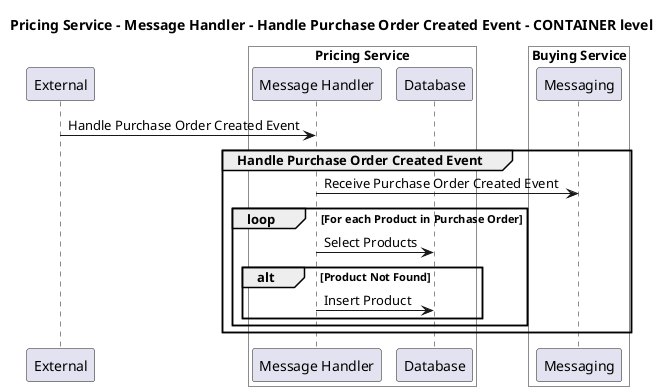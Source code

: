 @startuml

title Pricing Service - Message Handler - Handle Purchase Order Created Event - CONTAINER level

participant "External" as C4InterFlow.SoftwareSystems.ExternalSystem

box "Pricing Service" #White
    participant "Message Handler" as ECommercePlatform.SoftwareSystems.PricingService.Containers.MessageHandler
    participant "Database" as ECommercePlatform.SoftwareSystems.PricingService.Containers.Database
end box


box "Buying Service" #White
    participant "Messaging" as ECommercePlatform.SoftwareSystems.BuyingService.Containers.Messaging
end box


C4InterFlow.SoftwareSystems.ExternalSystem -> ECommercePlatform.SoftwareSystems.PricingService.Containers.MessageHandler : Handle Purchase Order Created Event
group Handle Purchase Order Created Event
ECommercePlatform.SoftwareSystems.PricingService.Containers.MessageHandler -> ECommercePlatform.SoftwareSystems.BuyingService.Containers.Messaging : Receive Purchase Order Created Event
loop For each Product in Purchase Order
ECommercePlatform.SoftwareSystems.PricingService.Containers.MessageHandler -> ECommercePlatform.SoftwareSystems.PricingService.Containers.Database : Select Products
alt Product Not Found
ECommercePlatform.SoftwareSystems.PricingService.Containers.MessageHandler -> ECommercePlatform.SoftwareSystems.PricingService.Containers.Database : Insert Product
end
end
end


@enduml
